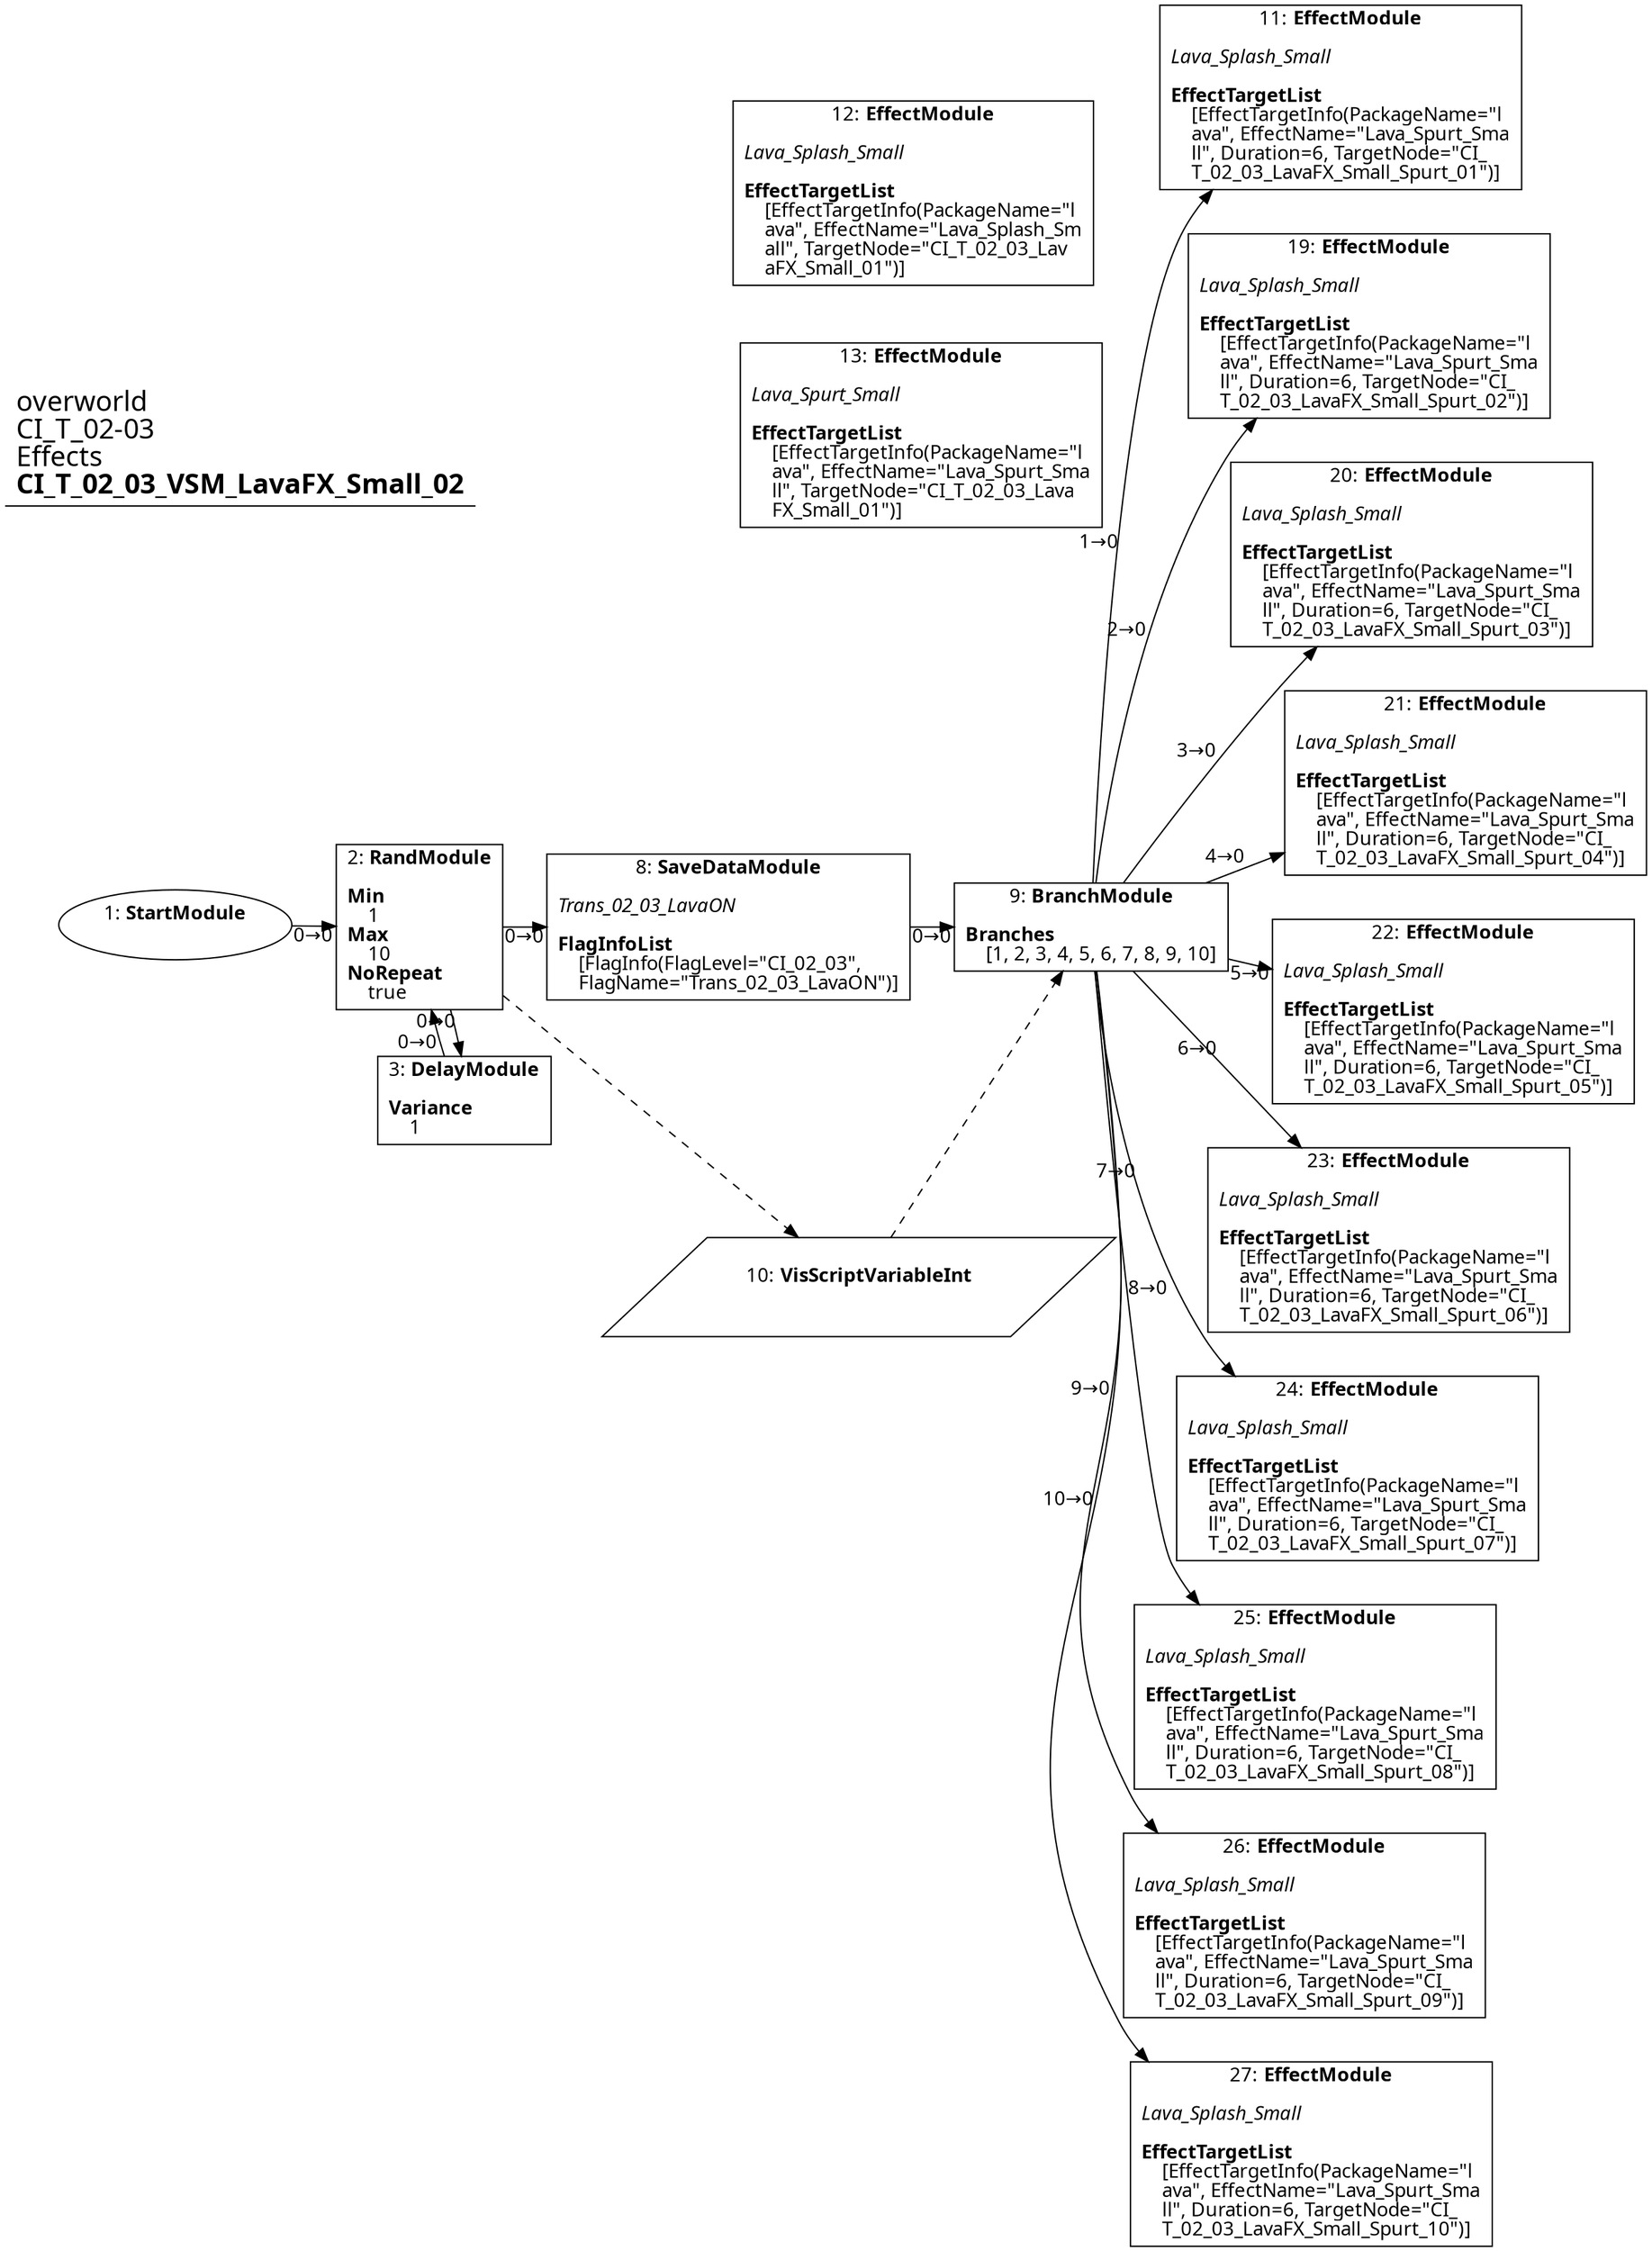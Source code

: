 digraph {
    layout = fdp;
    overlap = prism;
    sep = "+16";
    splines = spline;

    node [ shape = box ];

    graph [ fontname = "Segoe UI" ];
    node [ fontname = "Segoe UI" ];
    edge [ fontname = "Segoe UI" ];

    1 [ label = <1: <b>StartModule</b><br/><br/>> ];
    1 [ shape = oval ]
    1 [ pos = "0.26900002,-0.314!" ];
    1 -> 2 [ label = "0→0" ];

    2 [ label = <2: <b>RandModule</b><br/><br/><b>Min</b><br align="left"/>    1<br align="left"/><b>Max</b><br align="left"/>    10<br align="left"/><b>NoRepeat</b><br align="left"/>    true<br align="left"/>> ];
    2 [ pos = "0.499,-0.314!" ];
    2 -> 8 [ label = "0→0" ];
    2 -> 3 [ label = "0→0" ];
    2 -> 10 [ style = dashed ];

    3 [ label = <3: <b>DelayModule</b><br/><br/><b>Variance</b><br align="left"/>    1<br align="left"/>> ];
    3 [ pos = "0.532,-0.47100002!" ];
    3 -> 2 [ label = "0→0" ];

    8 [ label = <8: <b>SaveDataModule</b><br/><br/><i>Trans_02_03_LavaON<br align="left"/></i><br align="left"/><b>FlagInfoList</b><br align="left"/>    [FlagInfo(FlagLevel=&quot;CI_02_03&quot;, <br align="left"/>    FlagName=&quot;Trans_02_03_LavaON&quot;)]<br align="left"/>> ];
    8 [ pos = "0.735,-0.314!" ];
    8 -> 9 [ label = "0→0" ];

    9 [ label = <9: <b>BranchModule</b><br/><br/><b>Branches</b><br align="left"/>    [1, 2, 3, 4, 5, 6, 7, 8, 9, 10]<br align="left"/>> ];
    9 [ pos = "0.97800004,-0.314!" ];
    9 -> 11 [ label = "1→0" ];
    9 -> 19 [ label = "2→0" ];
    9 -> 20 [ label = "3→0" ];
    9 -> 21 [ label = "4→0" ];
    9 -> 22 [ label = "5→0" ];
    9 -> 23 [ label = "6→0" ];
    9 -> 24 [ label = "7→0" ];
    9 -> 25 [ label = "8→0" ];
    9 -> 26 [ label = "9→0" ];
    9 -> 27 [ label = "10→0" ];
    10 -> 9 [ style = dashed ];

    10 [ label = <10: <b>VisScriptVariableInt</b><br/><br/>> ];
    10 [ shape = parallelogram ]
    10 [ pos = "0.80500007,-0.595!" ];

    11 [ label = <11: <b>EffectModule</b><br/><br/><i>Lava_Splash_Small<br align="left"/></i><br align="left"/><b>EffectTargetList</b><br align="left"/>    [EffectTargetInfo(PackageName=&quot;l<br align="left"/>    ava&quot;, EffectName=&quot;Lava_Spurt_Sma<br align="left"/>    ll&quot;, Duration=6, TargetNode=&quot;CI_<br align="left"/>    T_02_03_LavaFX_Small_Spurt_01&quot;)]<br align="left"/>> ];
    11 [ pos = "1.268,0.12200001!" ];

    12 [ label = <12: <b>EffectModule</b><br/><br/><i>Lava_Splash_Small<br align="left"/></i><br align="left"/><b>EffectTargetList</b><br align="left"/>    [EffectTargetInfo(PackageName=&quot;l<br align="left"/>    ava&quot;, EffectName=&quot;Lava_Splash_Sm<br align="left"/>    all&quot;, TargetNode=&quot;CI_T_02_03_Lav<br align="left"/>    aFX_Small_01&quot;)]<br align="left"/>> ];
    12 [ pos = "0.96700007,0.133!" ];

    13 [ label = <13: <b>EffectModule</b><br/><br/><i>Lava_Spurt_Small<br align="left"/></i><br align="left"/><b>EffectTargetList</b><br align="left"/>    [EffectTargetInfo(PackageName=&quot;l<br align="left"/>    ava&quot;, EffectName=&quot;Lava_Spurt_Sma<br align="left"/>    ll&quot;, TargetNode=&quot;CI_T_02_03_Lava<br align="left"/>    FX_Small_01&quot;)]<br align="left"/>> ];
    13 [ pos = "0.96700007,0.003!" ];

    19 [ label = <19: <b>EffectModule</b><br/><br/><i>Lava_Splash_Small<br align="left"/></i><br align="left"/><b>EffectTargetList</b><br align="left"/>    [EffectTargetInfo(PackageName=&quot;l<br align="left"/>    ava&quot;, EffectName=&quot;Lava_Spurt_Sma<br align="left"/>    ll&quot;, Duration=6, TargetNode=&quot;CI_<br align="left"/>    T_02_03_LavaFX_Small_Spurt_02&quot;)]<br align="left"/>> ];
    19 [ pos = "1.269,-0.003!" ];

    20 [ label = <20: <b>EffectModule</b><br/><br/><i>Lava_Splash_Small<br align="left"/></i><br align="left"/><b>EffectTargetList</b><br align="left"/>    [EffectTargetInfo(PackageName=&quot;l<br align="left"/>    ava&quot;, EffectName=&quot;Lava_Spurt_Sma<br align="left"/>    ll&quot;, Duration=6, TargetNode=&quot;CI_<br align="left"/>    T_02_03_LavaFX_Small_Spurt_03&quot;)]<br align="left"/>> ];
    20 [ pos = "1.2700001,-0.128!" ];

    21 [ label = <21: <b>EffectModule</b><br/><br/><i>Lava_Splash_Small<br align="left"/></i><br align="left"/><b>EffectTargetList</b><br align="left"/>    [EffectTargetInfo(PackageName=&quot;l<br align="left"/>    ava&quot;, EffectName=&quot;Lava_Spurt_Sma<br align="left"/>    ll&quot;, Duration=6, TargetNode=&quot;CI_<br align="left"/>    T_02_03_LavaFX_Small_Spurt_04&quot;)]<br align="left"/>> ];
    21 [ pos = "1.2700001,-0.256!" ];

    22 [ label = <22: <b>EffectModule</b><br/><br/><i>Lava_Splash_Small<br align="left"/></i><br align="left"/><b>EffectTargetList</b><br align="left"/>    [EffectTargetInfo(PackageName=&quot;l<br align="left"/>    ava&quot;, EffectName=&quot;Lava_Spurt_Sma<br align="left"/>    ll&quot;, Duration=6, TargetNode=&quot;CI_<br align="left"/>    T_02_03_LavaFX_Small_Spurt_05&quot;)]<br align="left"/>> ];
    22 [ pos = "1.271,-0.37800002!" ];

    23 [ label = <23: <b>EffectModule</b><br/><br/><i>Lava_Splash_Small<br align="left"/></i><br align="left"/><b>EffectTargetList</b><br align="left"/>    [EffectTargetInfo(PackageName=&quot;l<br align="left"/>    ava&quot;, EffectName=&quot;Lava_Spurt_Sma<br align="left"/>    ll&quot;, Duration=6, TargetNode=&quot;CI_<br align="left"/>    T_02_03_LavaFX_Small_Spurt_06&quot;)]<br align="left"/>> ];
    23 [ pos = "1.2720001,-0.504!" ];

    24 [ label = <24: <b>EffectModule</b><br/><br/><i>Lava_Splash_Small<br align="left"/></i><br align="left"/><b>EffectTargetList</b><br align="left"/>    [EffectTargetInfo(PackageName=&quot;l<br align="left"/>    ava&quot;, EffectName=&quot;Lava_Spurt_Sma<br align="left"/>    ll&quot;, Duration=6, TargetNode=&quot;CI_<br align="left"/>    T_02_03_LavaFX_Small_Spurt_07&quot;)]<br align="left"/>> ];
    24 [ pos = "1.273,-0.629!" ];

    25 [ label = <25: <b>EffectModule</b><br/><br/><i>Lava_Splash_Small<br align="left"/></i><br align="left"/><b>EffectTargetList</b><br align="left"/>    [EffectTargetInfo(PackageName=&quot;l<br align="left"/>    ava&quot;, EffectName=&quot;Lava_Spurt_Sma<br align="left"/>    ll&quot;, Duration=6, TargetNode=&quot;CI_<br align="left"/>    T_02_03_LavaFX_Small_Spurt_08&quot;)]<br align="left"/>> ];
    25 [ pos = "1.274,-0.754!" ];

    26 [ label = <26: <b>EffectModule</b><br/><br/><i>Lava_Splash_Small<br align="left"/></i><br align="left"/><b>EffectTargetList</b><br align="left"/>    [EffectTargetInfo(PackageName=&quot;l<br align="left"/>    ava&quot;, EffectName=&quot;Lava_Spurt_Sma<br align="left"/>    ll&quot;, Duration=6, TargetNode=&quot;CI_<br align="left"/>    T_02_03_LavaFX_Small_Spurt_09&quot;)]<br align="left"/>> ];
    26 [ pos = "1.274,-0.882!" ];

    27 [ label = <27: <b>EffectModule</b><br/><br/><i>Lava_Splash_Small<br align="left"/></i><br align="left"/><b>EffectTargetList</b><br align="left"/>    [EffectTargetInfo(PackageName=&quot;l<br align="left"/>    ava&quot;, EffectName=&quot;Lava_Spurt_Sma<br align="left"/>    ll&quot;, Duration=6, TargetNode=&quot;CI_<br align="left"/>    T_02_03_LavaFX_Small_Spurt_10&quot;)]<br align="left"/>> ];
    27 [ pos = "1.2750001,-1.0040001!" ];

    title [ pos = "0.268,0.134!" ];
    title [ shape = underline ];
    title [ label = <<font point-size="20">overworld<br align="left"/>CI_T_02-03<br align="left"/>Effects<br align="left"/><b>CI_T_02_03_VSM_LavaFX_Small_02</b><br align="left"/></font>> ];
}
